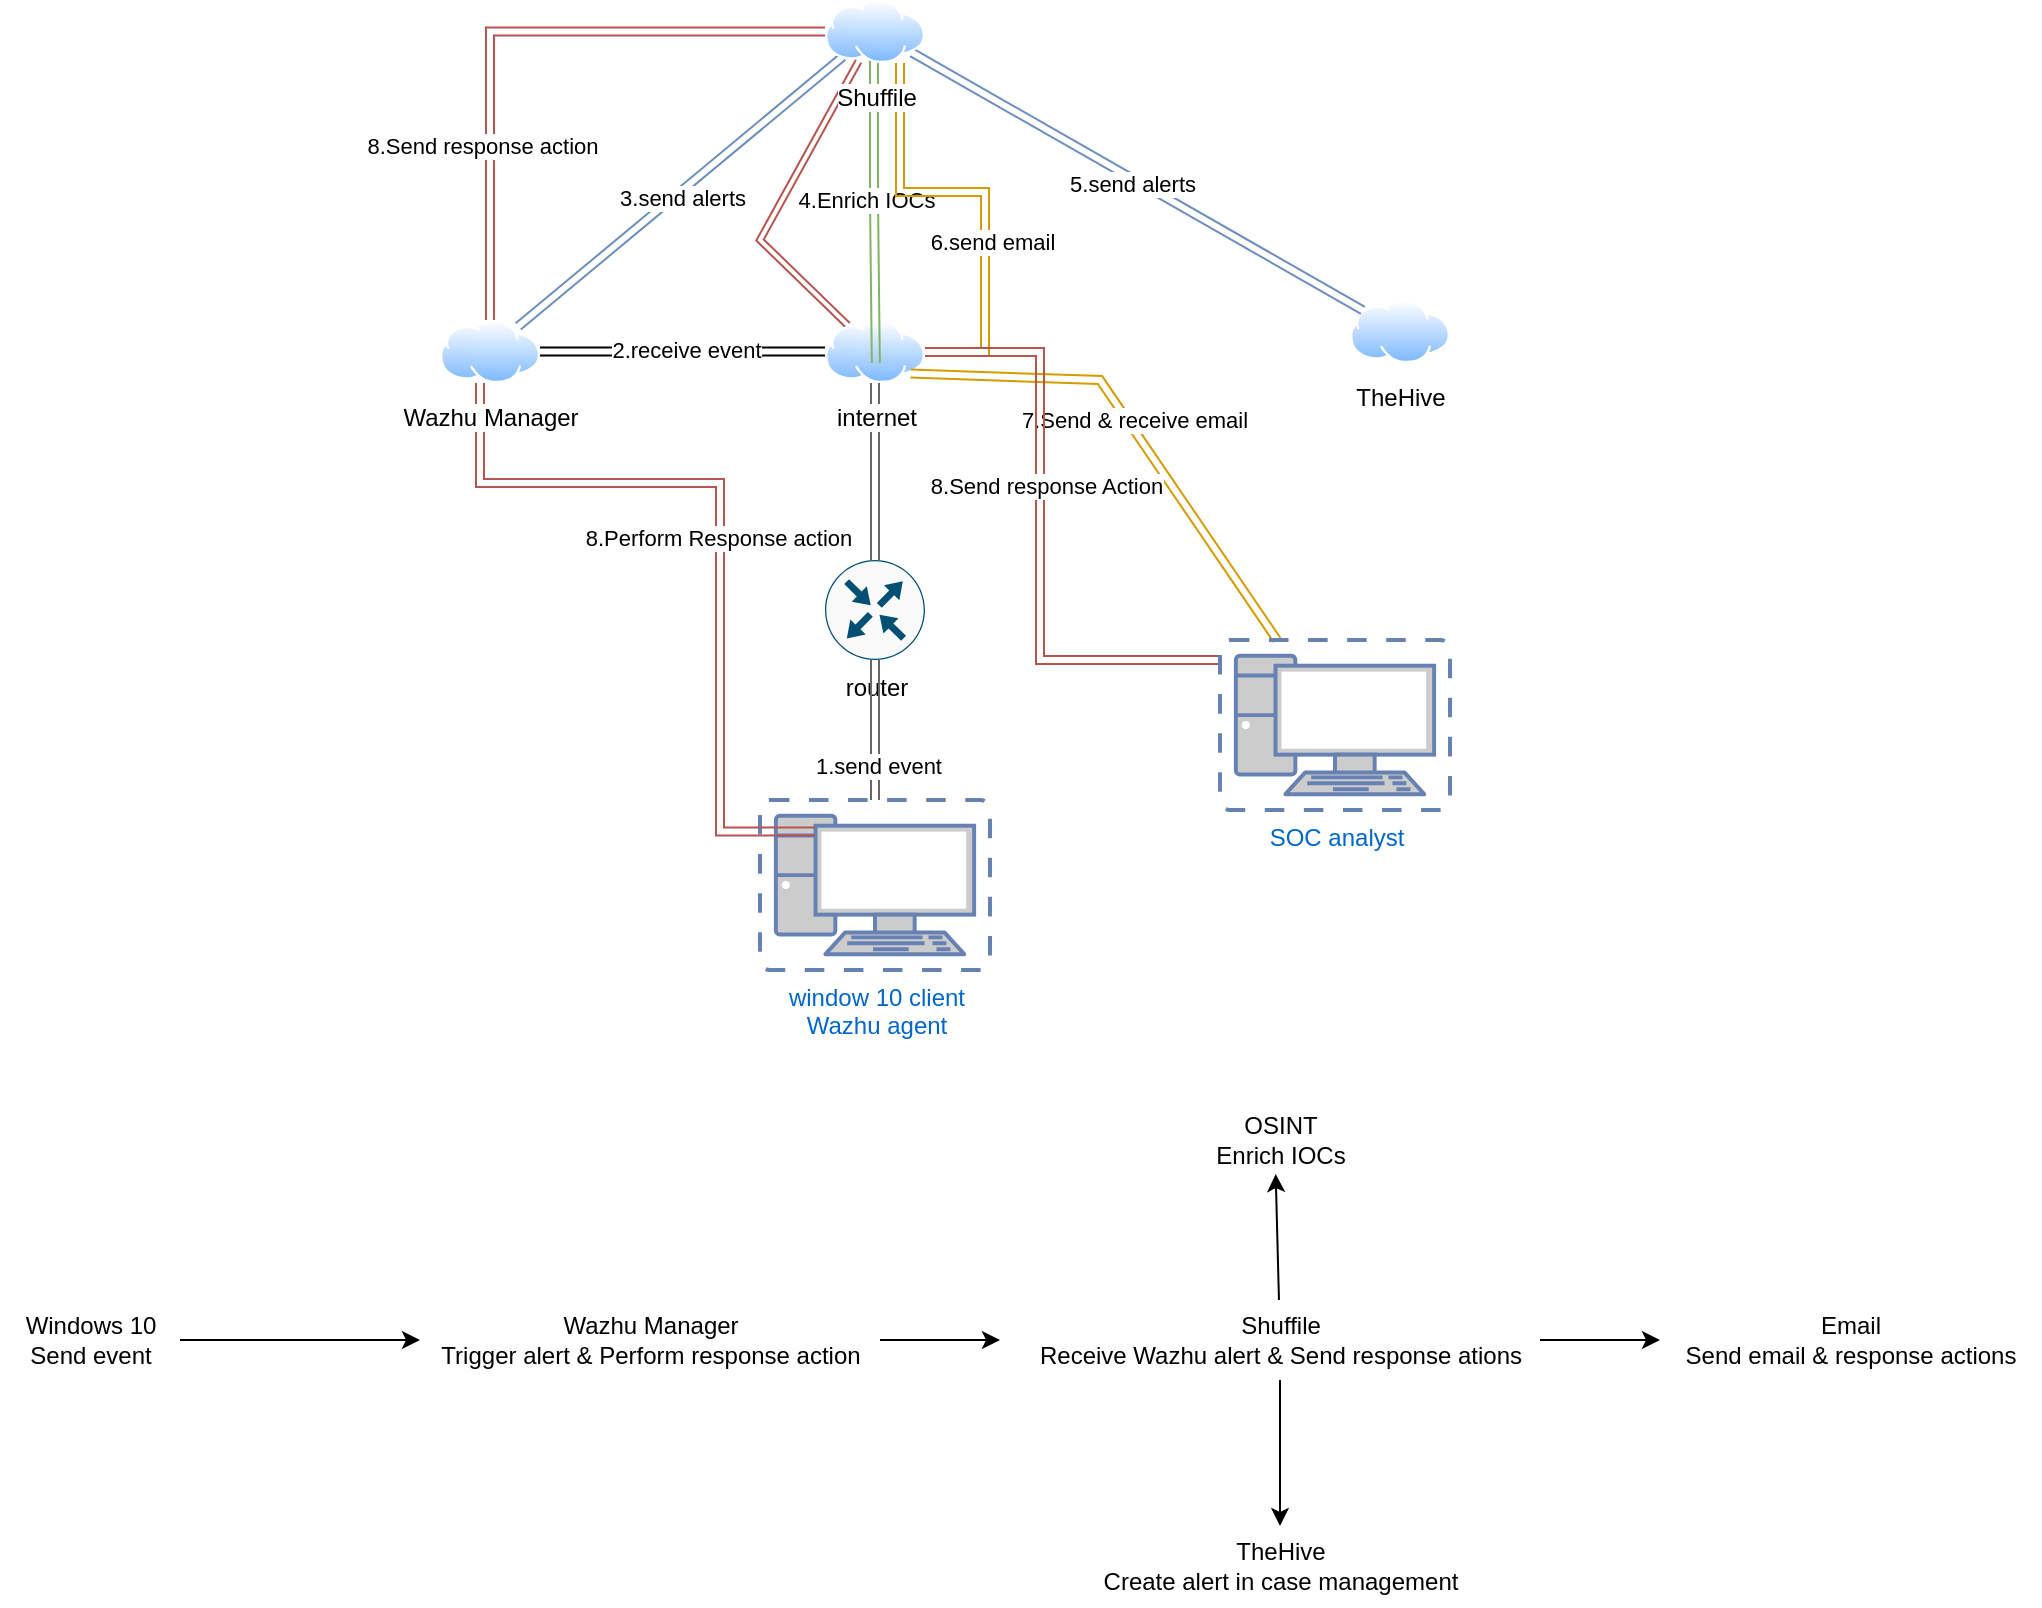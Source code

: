 <mxfile version="26.2.9">
  <diagram name="Trang-1" id="2u3HzUxA_0Sdk98EIYUb">
    <mxGraphModel dx="2002" dy="629" grid="1" gridSize="10" guides="1" tooltips="1" connect="1" arrows="1" fold="1" page="1" pageScale="1" pageWidth="827" pageHeight="1169" math="0" shadow="0">
      <root>
        <mxCell id="0" />
        <mxCell id="1" parent="0" />
        <mxCell id="5Q-mubHpLDqluZYi5czY-1" value="window 10 client&lt;div&gt;Wazhu agent&lt;/div&gt;" style="fontColor=#0066CC;verticalAlign=top;verticalLabelPosition=bottom;labelPosition=center;align=center;html=1;outlineConnect=0;fillColor=#CCCCCC;strokeColor=#6881B3;gradientColor=none;gradientDirection=north;strokeWidth=2;shape=mxgraph.networks.virtual_pc;" vertex="1" parent="1">
          <mxGeometry x="370" y="420" width="115" height="85" as="geometry" />
        </mxCell>
        <mxCell id="5Q-mubHpLDqluZYi5czY-14" style="edgeStyle=orthogonalEdgeStyle;rounded=0;orthogonalLoop=1;jettySize=auto;html=1;shape=link;fillColor=#f5f5f5;strokeColor=#666666;" edge="1" parent="1" source="5Q-mubHpLDqluZYi5czY-2" target="5Q-mubHpLDqluZYi5czY-3">
          <mxGeometry relative="1" as="geometry" />
        </mxCell>
        <mxCell id="5Q-mubHpLDqluZYi5czY-2" value="router" style="sketch=0;points=[[0.5,0,0],[1,0.5,0],[0.5,1,0],[0,0.5,0],[0.145,0.145,0],[0.856,0.145,0],[0.855,0.856,0],[0.145,0.855,0]];verticalLabelPosition=bottom;html=1;verticalAlign=top;aspect=fixed;align=center;pointerEvents=1;shape=mxgraph.cisco19.rect;prIcon=router;fillColor=#FAFAFA;strokeColor=#005073;" vertex="1" parent="1">
          <mxGeometry x="402.5" y="300" width="50" height="50" as="geometry" />
        </mxCell>
        <mxCell id="5Q-mubHpLDqluZYi5czY-15" style="edgeStyle=orthogonalEdgeStyle;rounded=0;orthogonalLoop=1;jettySize=auto;html=1;exitX=0;exitY=0.5;exitDx=0;exitDy=0;shape=link;" edge="1" parent="1" source="5Q-mubHpLDqluZYi5czY-3" target="5Q-mubHpLDqluZYi5czY-6">
          <mxGeometry relative="1" as="geometry" />
        </mxCell>
        <mxCell id="5Q-mubHpLDqluZYi5czY-16" value="2.receive event" style="edgeLabel;html=1;align=center;verticalAlign=middle;resizable=0;points=[];" vertex="1" connectable="0" parent="5Q-mubHpLDqluZYi5czY-15">
          <mxGeometry x="-0.026" y="-1" relative="1" as="geometry">
            <mxPoint as="offset" />
          </mxGeometry>
        </mxCell>
        <mxCell id="5Q-mubHpLDqluZYi5czY-32" style="rounded=0;orthogonalLoop=1;jettySize=auto;html=1;shape=link;width=3;fillColor=#f8cecc;strokeColor=#b85450;" edge="1" parent="1" source="5Q-mubHpLDqluZYi5czY-3" target="5Q-mubHpLDqluZYi5czY-8">
          <mxGeometry relative="1" as="geometry">
            <Array as="points">
              <mxPoint x="370" y="140" />
            </Array>
          </mxGeometry>
        </mxCell>
        <mxCell id="5Q-mubHpLDqluZYi5czY-3" value="internet" style="image;aspect=fixed;perimeter=ellipsePerimeter;html=1;align=center;shadow=0;dashed=0;spacingTop=3;image=img/lib/active_directory/internet_cloud.svg;" vertex="1" parent="1">
          <mxGeometry x="402.5" y="180" width="50" height="31.5" as="geometry" />
        </mxCell>
        <mxCell id="5Q-mubHpLDqluZYi5czY-17" style="rounded=0;orthogonalLoop=1;jettySize=auto;html=1;shape=link;fillColor=#dae8fc;strokeColor=#6c8ebf;" edge="1" parent="1">
          <mxGeometry relative="1" as="geometry">
            <mxPoint x="249.109" y="183.202" as="sourcePoint" />
            <mxPoint x="411.424" y="48.314" as="targetPoint" />
          </mxGeometry>
        </mxCell>
        <mxCell id="5Q-mubHpLDqluZYi5czY-18" value="3.send alerts" style="edgeLabel;html=1;align=center;verticalAlign=middle;resizable=0;points=[];" vertex="1" connectable="0" parent="5Q-mubHpLDqluZYi5czY-17">
          <mxGeometry x="-0.014" y="-2" relative="1" as="geometry">
            <mxPoint as="offset" />
          </mxGeometry>
        </mxCell>
        <mxCell id="5Q-mubHpLDqluZYi5czY-37" style="edgeStyle=orthogonalEdgeStyle;rounded=0;orthogonalLoop=1;jettySize=auto;html=1;shape=link;fillColor=#f8cecc;strokeColor=#b85450;" edge="1" parent="1">
          <mxGeometry relative="1" as="geometry">
            <mxPoint x="230.0" y="211.5" as="sourcePoint" />
            <mxPoint x="397.5" y="435.7" as="targetPoint" />
            <Array as="points">
              <mxPoint x="230" y="261.5" />
              <mxPoint x="350" y="261.5" />
              <mxPoint x="350" y="435.5" />
            </Array>
          </mxGeometry>
        </mxCell>
        <mxCell id="5Q-mubHpLDqluZYi5czY-38" value="8.Perform Response action" style="edgeLabel;html=1;align=center;verticalAlign=middle;resizable=0;points=[];" vertex="1" connectable="0" parent="5Q-mubHpLDqluZYi5czY-37">
          <mxGeometry x="0.005" y="-1" relative="1" as="geometry">
            <mxPoint as="offset" />
          </mxGeometry>
        </mxCell>
        <mxCell id="5Q-mubHpLDqluZYi5czY-6" value="Wazhu Manager" style="image;aspect=fixed;perimeter=ellipsePerimeter;html=1;align=center;shadow=0;dashed=0;spacingTop=3;image=img/lib/active_directory/internet_cloud.svg;" vertex="1" parent="1">
          <mxGeometry x="210" y="180" width="50" height="31.5" as="geometry" />
        </mxCell>
        <mxCell id="5Q-mubHpLDqluZYi5czY-7" value="TheHive" style="image;aspect=fixed;perimeter=ellipsePerimeter;html=1;align=center;shadow=0;dashed=0;spacingTop=3;image=img/lib/active_directory/internet_cloud.svg;" vertex="1" parent="1">
          <mxGeometry x="665" y="170" width="50" height="31.5" as="geometry" />
        </mxCell>
        <mxCell id="5Q-mubHpLDqluZYi5czY-19" style="edgeStyle=orthogonalEdgeStyle;rounded=0;orthogonalLoop=1;jettySize=auto;html=1;shape=link;fillColor=#d5e8d4;strokeColor=#82b366;" edge="1" parent="1">
          <mxGeometry relative="1" as="geometry">
            <mxPoint x="427.0" y="37.3" as="sourcePoint" />
            <mxPoint x="427.927" y="201.5" as="targetPoint" />
            <Array as="points">
              <mxPoint x="427" y="120" />
              <mxPoint x="428" y="120" />
            </Array>
          </mxGeometry>
        </mxCell>
        <mxCell id="5Q-mubHpLDqluZYi5czY-20" value="4.Enrich IOCs" style="edgeLabel;html=1;align=center;verticalAlign=middle;resizable=0;points=[];" vertex="1" connectable="0" parent="5Q-mubHpLDqluZYi5czY-19">
          <mxGeometry x="-0.005" y="-4" relative="1" as="geometry">
            <mxPoint as="offset" />
          </mxGeometry>
        </mxCell>
        <mxCell id="5Q-mubHpLDqluZYi5czY-22" style="rounded=0;orthogonalLoop=1;jettySize=auto;html=1;shape=link;fillColor=#dae8fc;strokeColor=#6c8ebf;" edge="1" parent="1" source="5Q-mubHpLDqluZYi5czY-8" target="5Q-mubHpLDqluZYi5czY-7">
          <mxGeometry relative="1" as="geometry" />
        </mxCell>
        <mxCell id="5Q-mubHpLDqluZYi5czY-23" value="5.send alerts" style="edgeLabel;html=1;align=center;verticalAlign=middle;resizable=0;points=[];" vertex="1" connectable="0" parent="5Q-mubHpLDqluZYi5czY-22">
          <mxGeometry x="-0.018" y="-3" relative="1" as="geometry">
            <mxPoint x="1" as="offset" />
          </mxGeometry>
        </mxCell>
        <mxCell id="5Q-mubHpLDqluZYi5czY-25" style="edgeStyle=orthogonalEdgeStyle;rounded=0;orthogonalLoop=1;jettySize=auto;html=1;shape=link;fillColor=#ffe6cc;strokeColor=#d79b00;" edge="1" parent="1">
          <mxGeometry relative="1" as="geometry">
            <mxPoint x="440" y="51.5" as="sourcePoint" />
            <mxPoint x="464.997" y="196" as="targetPoint" />
            <Array as="points">
              <mxPoint x="440.5" y="116" />
              <mxPoint x="482.5" y="116" />
              <mxPoint x="482.5" y="196" />
            </Array>
          </mxGeometry>
        </mxCell>
        <mxCell id="5Q-mubHpLDqluZYi5czY-27" value="6.send email" style="edgeLabel;html=1;align=center;verticalAlign=middle;resizable=0;points=[];" vertex="1" connectable="0" parent="5Q-mubHpLDqluZYi5czY-25">
          <mxGeometry x="0.519" y="1" relative="1" as="geometry">
            <mxPoint x="2" y="-24" as="offset" />
          </mxGeometry>
        </mxCell>
        <mxCell id="5Q-mubHpLDqluZYi5czY-33" style="edgeStyle=orthogonalEdgeStyle;rounded=0;orthogonalLoop=1;jettySize=auto;html=1;shape=link;fillColor=#f8cecc;strokeColor=#b85450;" edge="1" parent="1" source="5Q-mubHpLDqluZYi5czY-8" target="5Q-mubHpLDqluZYi5czY-6">
          <mxGeometry relative="1" as="geometry" />
        </mxCell>
        <mxCell id="5Q-mubHpLDqluZYi5czY-34" value="8.Send response action" style="edgeLabel;html=1;align=center;verticalAlign=middle;resizable=0;points=[];" vertex="1" connectable="0" parent="5Q-mubHpLDqluZYi5czY-33">
          <mxGeometry x="0.438" y="-4" relative="1" as="geometry">
            <mxPoint as="offset" />
          </mxGeometry>
        </mxCell>
        <mxCell id="5Q-mubHpLDqluZYi5czY-8" value="Shuffile" style="image;aspect=fixed;perimeter=ellipsePerimeter;html=1;align=center;shadow=0;dashed=0;spacingTop=3;image=img/lib/active_directory/internet_cloud.svg;" vertex="1" parent="1">
          <mxGeometry x="402.5" y="20" width="50" height="31.5" as="geometry" />
        </mxCell>
        <mxCell id="5Q-mubHpLDqluZYi5czY-28" style="rounded=0;orthogonalLoop=1;jettySize=auto;html=1;entryX=1;entryY=1;entryDx=0;entryDy=0;shape=link;fillColor=#ffe6cc;strokeColor=#d79b00;" edge="1" parent="1" source="5Q-mubHpLDqluZYi5czY-9" target="5Q-mubHpLDqluZYi5czY-3">
          <mxGeometry relative="1" as="geometry">
            <Array as="points">
              <mxPoint x="540" y="210" />
            </Array>
          </mxGeometry>
        </mxCell>
        <mxCell id="5Q-mubHpLDqluZYi5czY-29" value="7.Send &amp;amp; receive email" style="edgeLabel;html=1;align=center;verticalAlign=middle;resizable=0;points=[];" vertex="1" connectable="0" parent="5Q-mubHpLDqluZYi5czY-28">
          <mxGeometry x="0.043" y="-3" relative="1" as="geometry">
            <mxPoint as="offset" />
          </mxGeometry>
        </mxCell>
        <mxCell id="5Q-mubHpLDqluZYi5czY-30" style="edgeStyle=orthogonalEdgeStyle;rounded=0;orthogonalLoop=1;jettySize=auto;html=1;shape=link;fillColor=#f8cecc;strokeColor=#b85450;" edge="1" parent="1" source="5Q-mubHpLDqluZYi5czY-9" target="5Q-mubHpLDqluZYi5czY-3">
          <mxGeometry relative="1" as="geometry">
            <Array as="points">
              <mxPoint x="510" y="350" />
              <mxPoint x="510" y="196" />
            </Array>
          </mxGeometry>
        </mxCell>
        <mxCell id="5Q-mubHpLDqluZYi5czY-31" value="8.Send response Action" style="edgeLabel;html=1;align=center;verticalAlign=middle;resizable=0;points=[];" vertex="1" connectable="0" parent="5Q-mubHpLDqluZYi5czY-30">
          <mxGeometry x="0.178" y="-3" relative="1" as="geometry">
            <mxPoint as="offset" />
          </mxGeometry>
        </mxCell>
        <mxCell id="5Q-mubHpLDqluZYi5czY-9" value="SOC analyst" style="fontColor=#0066CC;verticalAlign=top;verticalLabelPosition=bottom;labelPosition=center;align=center;html=1;outlineConnect=0;fillColor=#CCCCCC;strokeColor=#6881B3;gradientColor=none;gradientDirection=north;strokeWidth=2;shape=mxgraph.networks.virtual_pc;" vertex="1" parent="1">
          <mxGeometry x="600" y="340" width="115" height="85" as="geometry" />
        </mxCell>
        <mxCell id="5Q-mubHpLDqluZYi5czY-12" style="edgeStyle=orthogonalEdgeStyle;rounded=0;orthogonalLoop=1;jettySize=auto;html=1;entryX=0.5;entryY=1;entryDx=0;entryDy=0;entryPerimeter=0;fillColor=#f5f5f5;strokeColor=#666666;startArrow=classic;startFill=1;shape=link;" edge="1" parent="1" source="5Q-mubHpLDqluZYi5czY-1" target="5Q-mubHpLDqluZYi5czY-2">
          <mxGeometry relative="1" as="geometry" />
        </mxCell>
        <mxCell id="5Q-mubHpLDqluZYi5czY-13" value="1.send event" style="edgeLabel;html=1;align=center;verticalAlign=middle;resizable=0;points=[];" vertex="1" connectable="0" parent="5Q-mubHpLDqluZYi5czY-12">
          <mxGeometry x="-0.497" y="-1" relative="1" as="geometry">
            <mxPoint as="offset" />
          </mxGeometry>
        </mxCell>
        <mxCell id="5Q-mubHpLDqluZYi5czY-40" style="rounded=0;orthogonalLoop=1;jettySize=auto;html=1;" edge="1" parent="1" target="5Q-mubHpLDqluZYi5czY-41">
          <mxGeometry relative="1" as="geometry">
            <mxPoint x="190" y="630" as="targetPoint" />
            <mxPoint x="80" y="690.0" as="sourcePoint" />
          </mxGeometry>
        </mxCell>
        <mxCell id="5Q-mubHpLDqluZYi5czY-39" value="Windows 10&lt;div&gt;Send event&lt;/div&gt;" style="text;html=1;align=center;verticalAlign=middle;resizable=0;points=[];autosize=1;strokeColor=none;fillColor=none;" vertex="1" parent="1">
          <mxGeometry x="-10" y="670" width="90" height="40" as="geometry" />
        </mxCell>
        <mxCell id="5Q-mubHpLDqluZYi5czY-43" style="edgeStyle=orthogonalEdgeStyle;rounded=0;orthogonalLoop=1;jettySize=auto;html=1;" edge="1" parent="1" source="5Q-mubHpLDqluZYi5czY-41">
          <mxGeometry relative="1" as="geometry">
            <mxPoint x="490" y="690.0" as="targetPoint" />
          </mxGeometry>
        </mxCell>
        <mxCell id="5Q-mubHpLDqluZYi5czY-41" value="Wazhu Manager&lt;div&gt;Trigger alert &amp;amp; Perform response action&lt;/div&gt;" style="text;html=1;align=center;verticalAlign=middle;resizable=0;points=[];autosize=1;strokeColor=none;fillColor=none;" vertex="1" parent="1">
          <mxGeometry x="200" y="670" width="230" height="40" as="geometry" />
        </mxCell>
        <mxCell id="5Q-mubHpLDqluZYi5czY-47" style="edgeStyle=orthogonalEdgeStyle;rounded=0;orthogonalLoop=1;jettySize=auto;html=1;" edge="1" parent="1" source="5Q-mubHpLDqluZYi5czY-42" target="5Q-mubHpLDqluZYi5czY-46">
          <mxGeometry relative="1" as="geometry" />
        </mxCell>
        <mxCell id="5Q-mubHpLDqluZYi5czY-49" style="edgeStyle=orthogonalEdgeStyle;rounded=0;orthogonalLoop=1;jettySize=auto;html=1;" edge="1" parent="1" source="5Q-mubHpLDqluZYi5czY-42" target="5Q-mubHpLDqluZYi5czY-48">
          <mxGeometry relative="1" as="geometry" />
        </mxCell>
        <mxCell id="5Q-mubHpLDqluZYi5czY-42" value="Shuffile&lt;div&gt;Receive Wazhu alert &amp;amp; Send response ations&lt;/div&gt;" style="text;html=1;align=center;verticalAlign=middle;resizable=0;points=[];autosize=1;strokeColor=none;fillColor=none;" vertex="1" parent="1">
          <mxGeometry x="500" y="670" width="260" height="40" as="geometry" />
        </mxCell>
        <mxCell id="5Q-mubHpLDqluZYi5czY-44" value="OSINT&lt;div&gt;Enrich IOCs&lt;/div&gt;" style="text;html=1;align=center;verticalAlign=middle;resizable=0;points=[];autosize=1;strokeColor=none;fillColor=none;" vertex="1" parent="1">
          <mxGeometry x="585" y="570" width="90" height="40" as="geometry" />
        </mxCell>
        <mxCell id="5Q-mubHpLDqluZYi5czY-45" style="rounded=0;orthogonalLoop=1;jettySize=auto;html=1;entryX=0.476;entryY=0.925;entryDx=0;entryDy=0;entryPerimeter=0;" edge="1" parent="1" source="5Q-mubHpLDqluZYi5czY-42" target="5Q-mubHpLDqluZYi5czY-44">
          <mxGeometry relative="1" as="geometry" />
        </mxCell>
        <mxCell id="5Q-mubHpLDqluZYi5czY-46" value="Email&lt;div&gt;Send email &amp;amp; response actions&lt;/div&gt;" style="text;html=1;align=center;verticalAlign=middle;resizable=0;points=[];autosize=1;strokeColor=none;fillColor=none;" vertex="1" parent="1">
          <mxGeometry x="820" y="670" width="190" height="40" as="geometry" />
        </mxCell>
        <mxCell id="5Q-mubHpLDqluZYi5czY-48" value="TheHive&lt;div&gt;Create alert in case management&lt;/div&gt;" style="text;html=1;align=center;verticalAlign=middle;resizable=0;points=[];autosize=1;strokeColor=none;fillColor=none;" vertex="1" parent="1">
          <mxGeometry x="530" y="783" width="200" height="40" as="geometry" />
        </mxCell>
      </root>
    </mxGraphModel>
  </diagram>
</mxfile>
